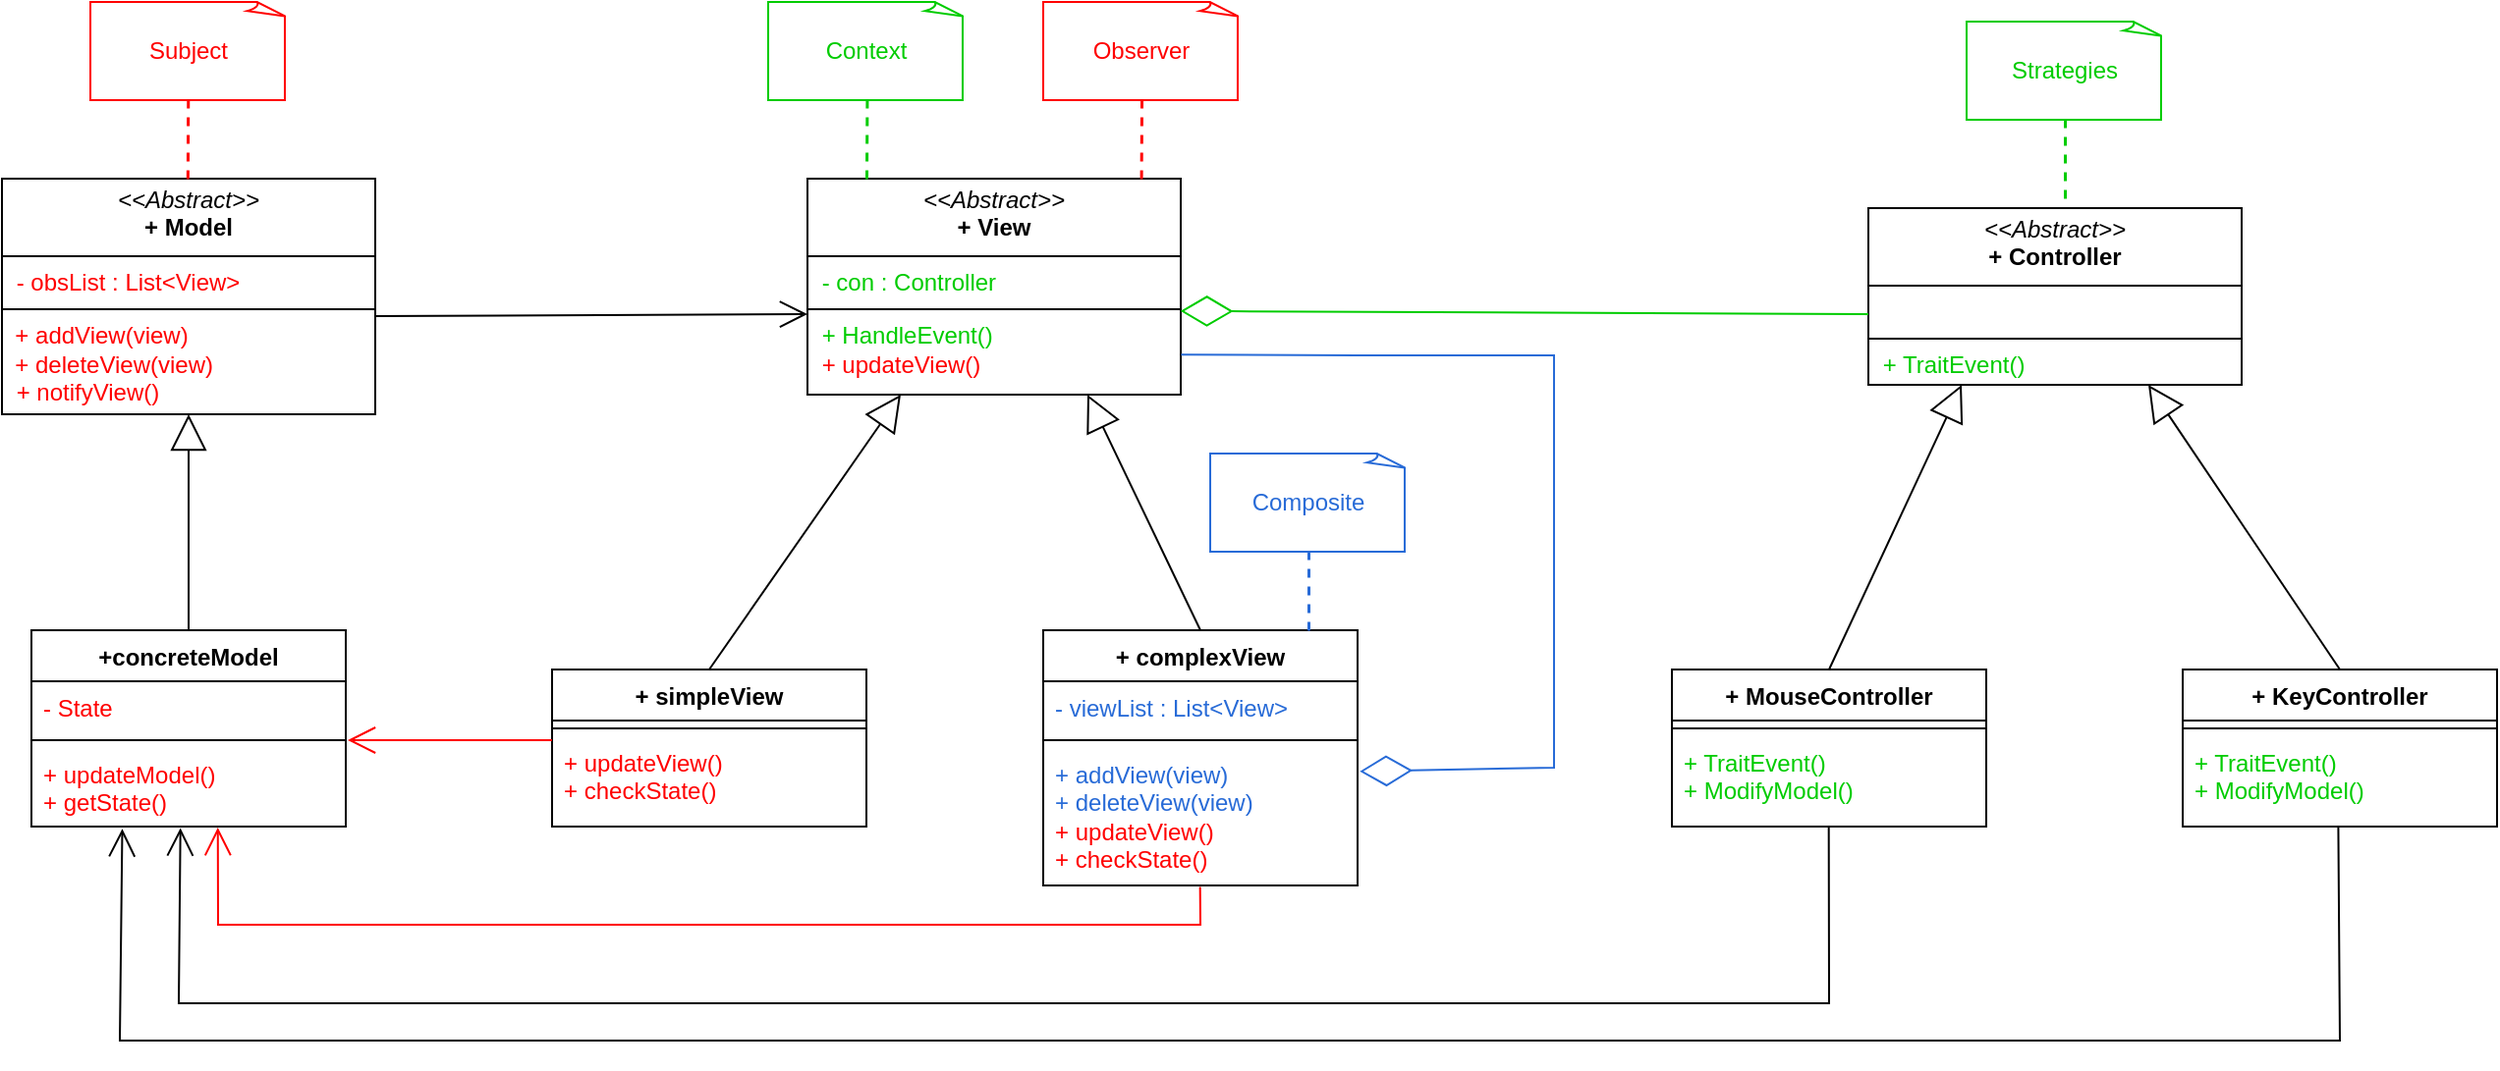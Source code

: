 <mxfile version="26.2.2">
  <diagram name="Page-1" id="KmxJmsN7jJ88No9Szt2p">
    <mxGraphModel dx="1602" dy="679" grid="1" gridSize="10" guides="1" tooltips="1" connect="1" arrows="1" fold="1" page="1" pageScale="1" pageWidth="570" pageHeight="940" math="0" shadow="0">
      <root>
        <mxCell id="0" />
        <mxCell id="1" parent="0" />
        <mxCell id="NT1QNKUW_8lg6J9-NesQ-1" value="&lt;p style=&quot;margin:0px;margin-top:4px;text-align:center;&quot;&gt;&lt;i&gt;&amp;lt;&amp;lt;Abstract&amp;gt;&amp;gt;&lt;/i&gt;&lt;br&gt;&lt;b&gt;+ Controller&lt;/b&gt;&lt;/p&gt;&lt;hr size=&quot;1&quot; style=&quot;border-style:solid;&quot;&gt;&lt;p style=&quot;margin:0px;margin-left:4px;&quot;&gt;&lt;br&gt;&lt;/p&gt;&lt;hr size=&quot;1&quot; style=&quot;border-style:solid;&quot;&gt;&lt;p style=&quot;margin:0px;margin-left:4px;&quot;&gt;&lt;font style=&quot;color: rgb(0, 204, 0);&quot;&gt;&amp;nbsp;+ TraitEvent()&lt;/font&gt;&lt;/p&gt;" style="verticalAlign=top;align=left;overflow=fill;html=1;whiteSpace=wrap;fillColor=none;" parent="1" vertex="1">
          <mxGeometry x="520" y="115" width="190" height="90" as="geometry" />
        </mxCell>
        <mxCell id="NT1QNKUW_8lg6J9-NesQ-3" value="+ MouseController" style="swimlane;fontStyle=1;align=center;verticalAlign=top;childLayout=stackLayout;horizontal=1;startSize=26;horizontalStack=0;resizeParent=1;resizeParentMax=0;resizeLast=0;collapsible=1;marginBottom=0;whiteSpace=wrap;html=1;fillColor=none;" parent="1" vertex="1">
          <mxGeometry x="420" y="350" width="160" height="80" as="geometry" />
        </mxCell>
        <mxCell id="NT1QNKUW_8lg6J9-NesQ-5" value="" style="line;strokeWidth=1;fillColor=none;align=left;verticalAlign=middle;spacingTop=-1;spacingLeft=3;spacingRight=3;rotatable=0;labelPosition=right;points=[];portConstraint=eastwest;strokeColor=inherit;" parent="NT1QNKUW_8lg6J9-NesQ-3" vertex="1">
          <mxGeometry y="26" width="160" height="8" as="geometry" />
        </mxCell>
        <mxCell id="NT1QNKUW_8lg6J9-NesQ-6" value="&lt;font style=&quot;color: rgb(0, 204, 0);&quot;&gt;+ TraitEvent()&lt;/font&gt;&lt;div&gt;&lt;font style=&quot;color: rgb(0, 204, 0);&quot;&gt;+ ModifyModel()&lt;/font&gt;&lt;/div&gt;" style="text;strokeColor=none;fillColor=none;align=left;verticalAlign=top;spacingLeft=4;spacingRight=4;overflow=hidden;rotatable=0;points=[[0,0.5],[1,0.5]];portConstraint=eastwest;whiteSpace=wrap;html=1;" parent="NT1QNKUW_8lg6J9-NesQ-3" vertex="1">
          <mxGeometry y="34" width="160" height="46" as="geometry" />
        </mxCell>
        <mxCell id="NT1QNKUW_8lg6J9-NesQ-7" value="+ KeyController" style="swimlane;fontStyle=1;align=center;verticalAlign=top;childLayout=stackLayout;horizontal=1;startSize=26;horizontalStack=0;resizeParent=1;resizeParentMax=0;resizeLast=0;collapsible=1;marginBottom=0;whiteSpace=wrap;html=1;fillColor=none;" parent="1" vertex="1">
          <mxGeometry x="680" y="350" width="160" height="80" as="geometry" />
        </mxCell>
        <mxCell id="NT1QNKUW_8lg6J9-NesQ-8" value="" style="line;strokeWidth=1;fillColor=none;align=left;verticalAlign=middle;spacingTop=-1;spacingLeft=3;spacingRight=3;rotatable=0;labelPosition=right;points=[];portConstraint=eastwest;strokeColor=inherit;" parent="NT1QNKUW_8lg6J9-NesQ-7" vertex="1">
          <mxGeometry y="26" width="160" height="8" as="geometry" />
        </mxCell>
        <mxCell id="NT1QNKUW_8lg6J9-NesQ-9" value="&lt;font style=&quot;color: rgb(0, 204, 0);&quot;&gt;+ TraitEvent()&lt;/font&gt;&lt;div&gt;&lt;font style=&quot;color: rgb(0, 204, 0);&quot;&gt;+ ModifyModel()&lt;/font&gt;&lt;/div&gt;" style="text;strokeColor=none;fillColor=none;align=left;verticalAlign=top;spacingLeft=4;spacingRight=4;overflow=hidden;rotatable=0;points=[[0,0.5],[1,0.5]];portConstraint=eastwest;whiteSpace=wrap;html=1;" parent="NT1QNKUW_8lg6J9-NesQ-7" vertex="1">
          <mxGeometry y="34" width="160" height="46" as="geometry" />
        </mxCell>
        <mxCell id="NT1QNKUW_8lg6J9-NesQ-10" value="" style="endArrow=block;endFill=0;endSize=16;html=1;rounded=0;exitX=0.5;exitY=0;exitDx=0;exitDy=0;entryX=0.25;entryY=1;entryDx=0;entryDy=0;" parent="1" source="NT1QNKUW_8lg6J9-NesQ-3" target="NT1QNKUW_8lg6J9-NesQ-1" edge="1">
          <mxGeometry width="160" relative="1" as="geometry">
            <mxPoint x="310" y="260" as="sourcePoint" />
            <mxPoint x="470" y="260" as="targetPoint" />
          </mxGeometry>
        </mxCell>
        <mxCell id="NT1QNKUW_8lg6J9-NesQ-11" value="" style="endArrow=block;endFill=0;endSize=16;html=1;rounded=0;exitX=0.5;exitY=0;exitDx=0;exitDy=0;entryX=0.75;entryY=1;entryDx=0;entryDy=0;" parent="1" source="NT1QNKUW_8lg6J9-NesQ-7" target="NT1QNKUW_8lg6J9-NesQ-1" edge="1">
          <mxGeometry width="160" relative="1" as="geometry">
            <mxPoint x="573" y="290" as="sourcePoint" />
            <mxPoint x="510" y="200" as="targetPoint" />
          </mxGeometry>
        </mxCell>
        <mxCell id="NT1QNKUW_8lg6J9-NesQ-12" value="&lt;p style=&quot;margin:0px;margin-top:4px;text-align:center;&quot;&gt;&lt;font style=&quot;color: rgb(0, 0, 0);&quot;&gt;&lt;i style=&quot;&quot;&gt;&amp;lt;&amp;lt;Abstract&amp;gt;&amp;gt;&lt;/i&gt;&lt;br&gt;&lt;b style=&quot;&quot;&gt;+ View&lt;/b&gt;&lt;/font&gt;&lt;/p&gt;&lt;hr size=&quot;1&quot; style=&quot;border-style:solid;&quot;&gt;&lt;p style=&quot;margin:0px;margin-left:4px;&quot;&gt;&lt;font style=&quot;color: rgb(0, 204, 0);&quot;&gt;&amp;nbsp;&lt;font style=&quot;color: rgb(0, 204, 0);&quot;&gt;- con : Controller&lt;/font&gt;&lt;/font&gt;&lt;/p&gt;&lt;hr size=&quot;1&quot; style=&quot;border-style:solid;&quot;&gt;&lt;p style=&quot;margin:0px;margin-left:4px;&quot;&gt;&lt;font style=&quot;color: rgb(0, 204, 0);&quot;&gt;&amp;nbsp;+ HandleEvent()&lt;/font&gt;&lt;/p&gt;&lt;p style=&quot;margin:0px;margin-left:4px;&quot;&gt;&lt;font style=&quot;color: rgb(255, 0, 0);&quot;&gt;&amp;nbsp;+ updateView()&lt;/font&gt;&lt;/p&gt;" style="verticalAlign=top;align=left;overflow=fill;html=1;whiteSpace=wrap;fillColor=none;" parent="1" vertex="1">
          <mxGeometry x="-20" y="100" width="190" height="110" as="geometry" />
        </mxCell>
        <mxCell id="NT1QNKUW_8lg6J9-NesQ-13" value="+ simpleView" style="swimlane;fontStyle=1;align=center;verticalAlign=top;childLayout=stackLayout;horizontal=1;startSize=26;horizontalStack=0;resizeParent=1;resizeParentMax=0;resizeLast=0;collapsible=1;marginBottom=0;whiteSpace=wrap;html=1;fillColor=none;" parent="1" vertex="1">
          <mxGeometry x="-150" y="350" width="160" height="80" as="geometry" />
        </mxCell>
        <mxCell id="NT1QNKUW_8lg6J9-NesQ-15" value="" style="line;strokeWidth=1;fillColor=none;align=left;verticalAlign=middle;spacingTop=-1;spacingLeft=3;spacingRight=3;rotatable=0;labelPosition=right;points=[];portConstraint=eastwest;strokeColor=inherit;" parent="NT1QNKUW_8lg6J9-NesQ-13" vertex="1">
          <mxGeometry y="26" width="160" height="8" as="geometry" />
        </mxCell>
        <mxCell id="NT1QNKUW_8lg6J9-NesQ-16" value="&lt;font style=&quot;color: rgb(255, 0, 0);&quot;&gt;+ updateView()&lt;/font&gt;&lt;div&gt;&lt;font style=&quot;color: rgb(255, 0, 0);&quot;&gt;+ checkState()&lt;/font&gt;&lt;/div&gt;" style="text;strokeColor=none;fillColor=none;align=left;verticalAlign=top;spacingLeft=4;spacingRight=4;overflow=hidden;rotatable=0;points=[[0,0.5],[1,0.5]];portConstraint=eastwest;whiteSpace=wrap;html=1;" parent="NT1QNKUW_8lg6J9-NesQ-13" vertex="1">
          <mxGeometry y="34" width="160" height="46" as="geometry" />
        </mxCell>
        <mxCell id="NT1QNKUW_8lg6J9-NesQ-17" value="+ complexView" style="swimlane;fontStyle=1;align=center;verticalAlign=top;childLayout=stackLayout;horizontal=1;startSize=26;horizontalStack=0;resizeParent=1;resizeParentMax=0;resizeLast=0;collapsible=1;marginBottom=0;whiteSpace=wrap;html=1;fillColor=none;" parent="1" vertex="1">
          <mxGeometry x="100" y="330" width="160" height="130" as="geometry" />
        </mxCell>
        <mxCell id="NT1QNKUW_8lg6J9-NesQ-18" value="&lt;font style=&quot;color: light-dark(rgb(40, 107, 215), rgb(237, 237, 237));&quot;&gt;- viewList : List&amp;lt;View&amp;gt;&lt;/font&gt;" style="text;strokeColor=none;fillColor=none;align=left;verticalAlign=top;spacingLeft=4;spacingRight=4;overflow=hidden;rotatable=0;points=[[0,0.5],[1,0.5]];portConstraint=eastwest;whiteSpace=wrap;html=1;" parent="NT1QNKUW_8lg6J9-NesQ-17" vertex="1">
          <mxGeometry y="26" width="160" height="26" as="geometry" />
        </mxCell>
        <mxCell id="NT1QNKUW_8lg6J9-NesQ-19" value="" style="line;strokeWidth=1;fillColor=none;align=left;verticalAlign=middle;spacingTop=-1;spacingLeft=3;spacingRight=3;rotatable=0;labelPosition=right;points=[];portConstraint=eastwest;strokeColor=inherit;" parent="NT1QNKUW_8lg6J9-NesQ-17" vertex="1">
          <mxGeometry y="52" width="160" height="8" as="geometry" />
        </mxCell>
        <mxCell id="NT1QNKUW_8lg6J9-NesQ-20" value="&lt;div&gt;&lt;font style=&quot;color: rgb(40, 107, 215);&quot;&gt;+ addView(view)&lt;/font&gt;&lt;/div&gt;&lt;div&gt;&lt;font style=&quot;color: rgb(40, 107, 215);&quot;&gt;+ deleteView(view)&lt;/font&gt;&lt;/div&gt;&lt;font style=&quot;color: rgb(255, 0, 0);&quot;&gt;+ updateView()&lt;/font&gt;&lt;div&gt;&lt;font style=&quot;color: rgb(255, 0, 0);&quot;&gt;+ checkState()&lt;/font&gt;&lt;/div&gt;" style="text;strokeColor=none;fillColor=none;align=left;verticalAlign=top;spacingLeft=4;spacingRight=4;overflow=hidden;rotatable=0;points=[[0,0.5],[1,0.5]];portConstraint=eastwest;whiteSpace=wrap;html=1;" parent="NT1QNKUW_8lg6J9-NesQ-17" vertex="1">
          <mxGeometry y="60" width="160" height="70" as="geometry" />
        </mxCell>
        <mxCell id="NT1QNKUW_8lg6J9-NesQ-21" value="&lt;p style=&quot;margin:0px;margin-top:4px;text-align:center;&quot;&gt;&lt;i&gt;&amp;lt;&amp;lt;Abstract&amp;gt;&amp;gt;&lt;/i&gt;&lt;br&gt;&lt;b&gt;+ Model&lt;/b&gt;&lt;/p&gt;&lt;hr size=&quot;1&quot; style=&quot;border-style:solid;&quot;&gt;&lt;p style=&quot;margin:0px;margin-left:4px;&quot;&gt;&lt;font style=&quot;color: rgb(255, 0, 0);&quot;&gt;&amp;nbsp;- obsList : List&amp;lt;View&amp;gt;&lt;/font&gt;&lt;/p&gt;&lt;hr size=&quot;1&quot; style=&quot;border-style:solid;&quot;&gt;&lt;div&gt;&amp;nbsp; &lt;font style=&quot;color: rgb(255, 0, 0);&quot;&gt;+ addView(view)&lt;/font&gt;&lt;/div&gt;&lt;div&gt;&lt;font style=&quot;color: rgb(255, 0, 0);&quot;&gt;&amp;nbsp; + deleteView(view)&lt;/font&gt;&lt;/div&gt;&lt;p style=&quot;margin:0px;margin-left:4px;&quot;&gt;&lt;font style=&quot;color: rgb(255, 0, 0);&quot;&gt;&amp;nbsp;+ notifyView()&lt;/font&gt;&lt;/p&gt;" style="verticalAlign=top;align=left;overflow=fill;html=1;whiteSpace=wrap;fillColor=none;" parent="1" vertex="1">
          <mxGeometry x="-430" y="100" width="190" height="120" as="geometry" />
        </mxCell>
        <mxCell id="NT1QNKUW_8lg6J9-NesQ-23" value="&lt;div style=&quot;text-align: start;&quot;&gt;&lt;span style=&quot;background-color: transparent; color: light-dark(rgb(0, 0, 0), rgb(255, 255, 255));&quot;&gt;+concreteModel&lt;/span&gt;&lt;/div&gt;" style="swimlane;fontStyle=1;align=center;verticalAlign=top;childLayout=stackLayout;horizontal=1;startSize=26;horizontalStack=0;resizeParent=1;resizeParentMax=0;resizeLast=0;collapsible=1;marginBottom=0;whiteSpace=wrap;html=1;fillColor=none;" parent="1" vertex="1">
          <mxGeometry x="-415" y="330" width="160" height="100" as="geometry" />
        </mxCell>
        <mxCell id="NT1QNKUW_8lg6J9-NesQ-24" value="&lt;font style=&quot;color: rgb(255, 0, 0);&quot;&gt;- State&lt;/font&gt;" style="text;strokeColor=none;fillColor=none;align=left;verticalAlign=top;spacingLeft=4;spacingRight=4;overflow=hidden;rotatable=0;points=[[0,0.5],[1,0.5]];portConstraint=eastwest;whiteSpace=wrap;html=1;" parent="NT1QNKUW_8lg6J9-NesQ-23" vertex="1">
          <mxGeometry y="26" width="160" height="26" as="geometry" />
        </mxCell>
        <mxCell id="NT1QNKUW_8lg6J9-NesQ-25" value="" style="line;strokeWidth=1;fillColor=none;align=left;verticalAlign=middle;spacingTop=-1;spacingLeft=3;spacingRight=3;rotatable=0;labelPosition=right;points=[];portConstraint=eastwest;strokeColor=inherit;" parent="NT1QNKUW_8lg6J9-NesQ-23" vertex="1">
          <mxGeometry y="52" width="160" height="8" as="geometry" />
        </mxCell>
        <mxCell id="NT1QNKUW_8lg6J9-NesQ-26" value="&lt;font style=&quot;color: rgb(255, 0, 0);&quot;&gt;+ updateModel()&lt;/font&gt;&lt;div&gt;&lt;font style=&quot;color: rgb(255, 0, 0);&quot;&gt;+ getState()&lt;/font&gt;&lt;/div&gt;" style="text;strokeColor=none;fillColor=none;align=left;verticalAlign=top;spacingLeft=4;spacingRight=4;overflow=hidden;rotatable=0;points=[[0,0.5],[1,0.5]];portConstraint=eastwest;whiteSpace=wrap;html=1;" parent="NT1QNKUW_8lg6J9-NesQ-23" vertex="1">
          <mxGeometry y="60" width="160" height="40" as="geometry" />
        </mxCell>
        <mxCell id="NT1QNKUW_8lg6J9-NesQ-28" value="" style="endArrow=block;endFill=0;endSize=16;html=1;rounded=0;exitX=0.5;exitY=0;exitDx=0;exitDy=0;entryX=0.25;entryY=1;entryDx=0;entryDy=0;" parent="1" source="NT1QNKUW_8lg6J9-NesQ-13" target="NT1QNKUW_8lg6J9-NesQ-12" edge="1">
          <mxGeometry width="160" relative="1" as="geometry">
            <mxPoint x="-78" y="330" as="sourcePoint" />
            <mxPoint x="10" y="255" as="targetPoint" />
          </mxGeometry>
        </mxCell>
        <mxCell id="NT1QNKUW_8lg6J9-NesQ-29" value="" style="endArrow=block;endFill=0;endSize=16;html=1;rounded=0;exitX=0.5;exitY=0;exitDx=0;exitDy=0;entryX=0.75;entryY=1;entryDx=0;entryDy=0;" parent="1" source="NT1QNKUW_8lg6J9-NesQ-17" target="NT1QNKUW_8lg6J9-NesQ-12" edge="1">
          <mxGeometry width="160" relative="1" as="geometry">
            <mxPoint x="38" y="360" as="sourcePoint" />
            <mxPoint x="-60" y="220" as="targetPoint" />
          </mxGeometry>
        </mxCell>
        <mxCell id="NT1QNKUW_8lg6J9-NesQ-30" value="" style="endArrow=block;endFill=0;endSize=16;html=1;rounded=0;exitX=0.5;exitY=0;exitDx=0;exitDy=0;entryX=0.5;entryY=1;entryDx=0;entryDy=0;" parent="1" source="NT1QNKUW_8lg6J9-NesQ-23" target="NT1QNKUW_8lg6J9-NesQ-21" edge="1">
          <mxGeometry width="160" relative="1" as="geometry">
            <mxPoint x="-60" y="360" as="sourcePoint" />
            <mxPoint x="38" y="220" as="targetPoint" />
          </mxGeometry>
        </mxCell>
        <mxCell id="NT1QNKUW_8lg6J9-NesQ-32" value="" style="endArrow=open;endFill=1;endSize=12;html=1;rounded=0;" parent="1" edge="1">
          <mxGeometry width="160" relative="1" as="geometry">
            <mxPoint x="-240" y="170" as="sourcePoint" />
            <mxPoint x="-20" y="169" as="targetPoint" />
          </mxGeometry>
        </mxCell>
        <mxCell id="NT1QNKUW_8lg6J9-NesQ-33" value="" style="endArrow=diamondThin;endFill=0;endSize=24;html=1;rounded=0;entryX=0.999;entryY=0.613;entryDx=0;entryDy=0;entryPerimeter=0;strokeColor=#00CC00;" parent="1" target="NT1QNKUW_8lg6J9-NesQ-12" edge="1">
          <mxGeometry width="160" relative="1" as="geometry">
            <mxPoint x="520" y="169" as="sourcePoint" />
            <mxPoint x="38" y="220" as="targetPoint" />
          </mxGeometry>
        </mxCell>
        <mxCell id="NT1QNKUW_8lg6J9-NesQ-35" value="" style="endArrow=diamondThin;endFill=0;endSize=24;html=1;rounded=0;entryX=1.007;entryY=0.17;entryDx=0;entryDy=0;entryPerimeter=0;exitX=1.001;exitY=0.815;exitDx=0;exitDy=0;exitPerimeter=0;fillColor=#b1ddf0;strokeColor=#286BD7;" parent="1" source="NT1QNKUW_8lg6J9-NesQ-12" target="NT1QNKUW_8lg6J9-NesQ-20" edge="1">
          <mxGeometry width="160" relative="1" as="geometry">
            <mxPoint x="360" y="190" as="sourcePoint" />
            <mxPoint x="270" y="390" as="targetPoint" />
            <Array as="points">
              <mxPoint x="260" y="190" />
              <mxPoint x="360" y="190" />
              <mxPoint x="360" y="400" />
            </Array>
          </mxGeometry>
        </mxCell>
        <mxCell id="NT1QNKUW_8lg6J9-NesQ-36" value="" style="endArrow=open;endFill=1;endSize=12;html=1;rounded=0;strokeColor=#FF0000;" parent="1" edge="1">
          <mxGeometry width="160" relative="1" as="geometry">
            <mxPoint x="-150" y="386" as="sourcePoint" />
            <mxPoint x="-254" y="386" as="targetPoint" />
          </mxGeometry>
        </mxCell>
        <mxCell id="NT1QNKUW_8lg6J9-NesQ-37" value="" style="endArrow=open;endFill=1;endSize=12;html=1;rounded=0;entryX=0.593;entryY=1.014;entryDx=0;entryDy=0;entryPerimeter=0;exitX=0.499;exitY=1.01;exitDx=0;exitDy=0;exitPerimeter=0;strokeColor=#FF0000;" parent="1" source="NT1QNKUW_8lg6J9-NesQ-20" target="NT1QNKUW_8lg6J9-NesQ-26" edge="1">
          <mxGeometry width="160" relative="1" as="geometry">
            <mxPoint x="120" y="480" as="sourcePoint" />
            <mxPoint x="20" y="469" as="targetPoint" />
            <Array as="points">
              <mxPoint x="180" y="480" />
              <mxPoint x="-100" y="480" />
              <mxPoint x="-320" y="480" />
            </Array>
          </mxGeometry>
        </mxCell>
        <mxCell id="NT1QNKUW_8lg6J9-NesQ-38" value="" style="endArrow=open;endFill=1;endSize=12;html=1;rounded=0;entryX=0.474;entryY=1.019;entryDx=0;entryDy=0;entryPerimeter=0;exitX=0.499;exitY=1.011;exitDx=0;exitDy=0;exitPerimeter=0;" parent="1" source="NT1QNKUW_8lg6J9-NesQ-6" target="NT1QNKUW_8lg6J9-NesQ-26" edge="1">
          <mxGeometry width="160" relative="1" as="geometry">
            <mxPoint x="500" y="441" as="sourcePoint" />
            <mxPoint y="421" as="targetPoint" />
            <Array as="points">
              <mxPoint x="500" y="520" />
              <mxPoint x="220" y="520" />
              <mxPoint x="-340" y="520" />
            </Array>
          </mxGeometry>
        </mxCell>
        <mxCell id="NT1QNKUW_8lg6J9-NesQ-39" value="" style="endArrow=open;endFill=1;endSize=12;html=1;rounded=0;entryX=0.289;entryY=1.029;entryDx=0;entryDy=0;entryPerimeter=0;exitX=0.495;exitY=0.993;exitDx=0;exitDy=0;exitPerimeter=0;" parent="1" source="NT1QNKUW_8lg6J9-NesQ-9" target="NT1QNKUW_8lg6J9-NesQ-26" edge="1">
          <mxGeometry width="160" relative="1" as="geometry">
            <mxPoint x="760" y="450" as="sourcePoint" />
            <mxPoint x="-79" y="450" as="targetPoint" />
            <Array as="points">
              <mxPoint x="760" y="539" />
              <mxPoint x="480" y="539" />
              <mxPoint x="-370" y="539" />
            </Array>
          </mxGeometry>
        </mxCell>
        <mxCell id="NT1QNKUW_8lg6J9-NesQ-40" value="&lt;font style=&quot;color: rgb(255, 0, 0);&quot;&gt;Observer&lt;/font&gt;" style="whiteSpace=wrap;html=1;shape=mxgraph.basic.document;fillColor=none;strokeColor=#FF0000;" parent="1" vertex="1">
          <mxGeometry x="100" y="10" width="100" height="50" as="geometry" />
        </mxCell>
        <mxCell id="NT1QNKUW_8lg6J9-NesQ-41" value="&lt;font color=&quot;#ff0000&quot;&gt;Subject&lt;/font&gt;" style="whiteSpace=wrap;html=1;shape=mxgraph.basic.document;fillColor=none;strokeColor=#FF0000;" parent="1" vertex="1">
          <mxGeometry x="-385" y="10" width="100" height="50" as="geometry" />
        </mxCell>
        <mxCell id="NT1QNKUW_8lg6J9-NesQ-42" value="&lt;font color=&quot;#00cc00&quot;&gt;Context&lt;/font&gt;" style="whiteSpace=wrap;html=1;shape=mxgraph.basic.document;fillColor=none;strokeColor=#00CC00;" parent="1" vertex="1">
          <mxGeometry x="-40" y="10" width="100" height="50" as="geometry" />
        </mxCell>
        <mxCell id="NT1QNKUW_8lg6J9-NesQ-43" value="&lt;font color=&quot;#00cc00&quot;&gt;Strategies&lt;/font&gt;" style="whiteSpace=wrap;html=1;shape=mxgraph.basic.document;fillColor=none;strokeColor=#00CC00;" parent="1" vertex="1">
          <mxGeometry x="570" y="20" width="100" height="50" as="geometry" />
        </mxCell>
        <mxCell id="NT1QNKUW_8lg6J9-NesQ-44" value="&lt;font color=&quot;#286bd7&quot;&gt;Composite&lt;/font&gt;" style="whiteSpace=wrap;html=1;shape=mxgraph.basic.document;fillColor=none;strokeColor=#286BD7;" parent="1" vertex="1">
          <mxGeometry x="185" y="240" width="100" height="50" as="geometry" />
        </mxCell>
        <mxCell id="NT1QNKUW_8lg6J9-NesQ-45" value="" style="endArrow=none;html=1;strokeColor=#286BD7;bendable=1;rounded=0;endFill=0;endSize=4;startArrow=none;startFill=0;startSize=4;jumpStyle=none;jumpSize=0;targetPerimeterSpacing=15;dashed=1;strokeWidth=1.5;entryX=0.5;entryY=1;entryDx=0;entryDy=0;entryPerimeter=0;" parent="1" target="NT1QNKUW_8lg6J9-NesQ-44" edge="1">
          <mxGeometry width="50" height="50" relative="1" as="geometry">
            <mxPoint x="235" y="330" as="sourcePoint" />
            <mxPoint x="200" y="270" as="targetPoint" />
          </mxGeometry>
        </mxCell>
        <mxCell id="NT1QNKUW_8lg6J9-NesQ-46" value="" style="endArrow=none;html=1;strokeColor=#00CC00;bendable=0;rounded=0;endFill=0;endSize=4;startArrow=none;startFill=0;startSize=4;jumpStyle=none;jumpSize=0;targetPerimeterSpacing=15;dashed=1;strokeWidth=1.5;entryX=0.5;entryY=1;entryDx=0;entryDy=0;entryPerimeter=0;" parent="1" target="NT1QNKUW_8lg6J9-NesQ-43" edge="1">
          <mxGeometry width="50" height="50" relative="1" as="geometry">
            <mxPoint x="620" y="110" as="sourcePoint" />
            <mxPoint x="619.78" y="75" as="targetPoint" />
          </mxGeometry>
        </mxCell>
        <mxCell id="NT1QNKUW_8lg6J9-NesQ-47" value="" style="endArrow=none;html=1;strokeColor=#00CC00;bendable=0;rounded=0;endFill=0;endSize=4;startArrow=none;startFill=0;startSize=4;jumpStyle=none;jumpSize=0;targetPerimeterSpacing=15;dashed=1;strokeWidth=1.5;entryX=0.5;entryY=1;entryDx=0;entryDy=0;entryPerimeter=0;" parent="1" edge="1">
          <mxGeometry width="50" height="50" relative="1" as="geometry">
            <mxPoint x="10" y="100" as="sourcePoint" />
            <mxPoint x="10.22" y="60" as="targetPoint" />
          </mxGeometry>
        </mxCell>
        <mxCell id="NT1QNKUW_8lg6J9-NesQ-48" value="" style="endArrow=none;html=1;strokeColor=#FF0000;bendable=0;rounded=0;endFill=0;endSize=4;startArrow=none;startFill=0;startSize=4;jumpStyle=none;jumpSize=0;targetPerimeterSpacing=15;dashed=1;strokeWidth=1.5;entryX=0.5;entryY=1;entryDx=0;entryDy=0;entryPerimeter=0;" parent="1" edge="1">
          <mxGeometry width="50" height="50" relative="1" as="geometry">
            <mxPoint x="149.8" y="100" as="sourcePoint" />
            <mxPoint x="150.02" y="60" as="targetPoint" />
          </mxGeometry>
        </mxCell>
        <mxCell id="NT1QNKUW_8lg6J9-NesQ-49" value="" style="endArrow=none;html=1;strokeColor=#FF0000;bendable=0;rounded=0;endFill=0;endSize=4;startArrow=none;startFill=0;startSize=4;jumpStyle=none;jumpSize=0;targetPerimeterSpacing=15;dashed=1;strokeWidth=1.5;entryX=0.5;entryY=1;entryDx=0;entryDy=0;entryPerimeter=0;" parent="1" edge="1">
          <mxGeometry width="50" height="50" relative="1" as="geometry">
            <mxPoint x="-335.59" y="100" as="sourcePoint" />
            <mxPoint x="-335.37" y="60" as="targetPoint" />
          </mxGeometry>
        </mxCell>
      </root>
    </mxGraphModel>
  </diagram>
</mxfile>
